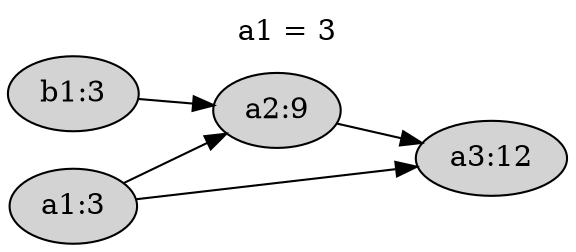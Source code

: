 digraph G {
  rankdir=LR;
  node [shape=ellipse, style=filled];
  bgcolor=transparent;
  label = "a1 = 3"; labelloc = top;

  a1[label="a1:3"];  a2[label="a2:9"]; b1[label="b1:3"];
  a3[label="a3:12"];

  a1 -> a2; b1 -> a2;
  a1 -> a3; a2 -> a3;
}